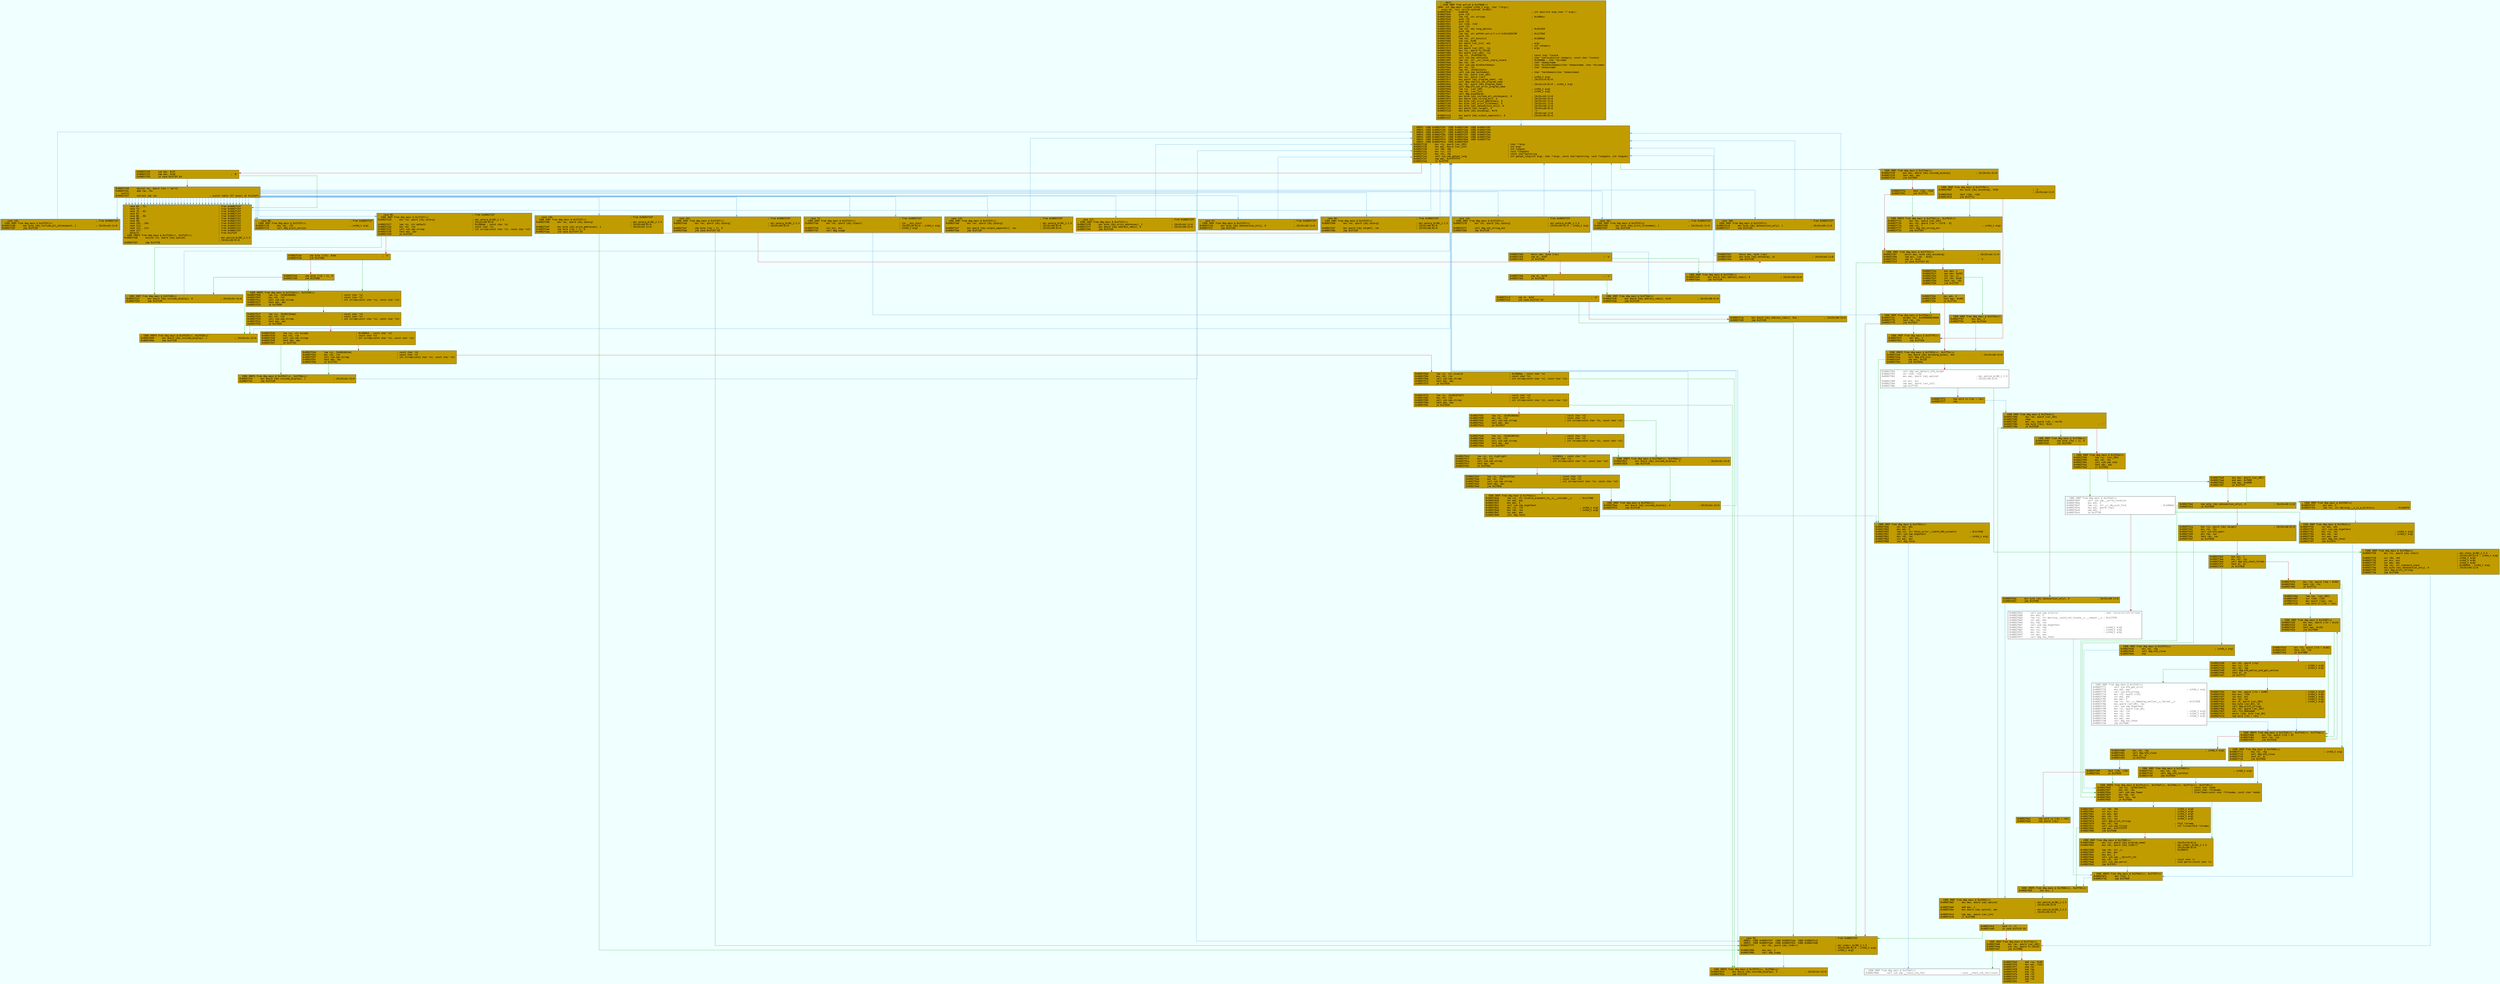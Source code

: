 digraph code {
	graph [fontsize=8 fontname="Courier" bgcolor=azure splines="ortho"];
	node [fillcolor=white style=filled shape=box];
	edge [arrowhead="normal"];
	"0x0002f040" [URL="dbg.main/0x0002f040", fillcolor="#c19c00", fontname="Courier", label="  ;-- main:\l  ; ICOD XREF from entry0 @ 0x2f8d8(r)\l2006: int dbg.main (signed int64_t argc, char **argv);\l`- args(rdi, rsi) vars(9:sp[0x40..0x100])\l0x0002f040      endbr64                                                ; int main(int argc,char ** argv);\l0x0002f044      push r15\l0x0002f046      lea r15, str.strings                                   ; 0x1060cc\l0x0002f04d      push r14\l0x0002f04f      push r13\l0x0002f051      xor r13d, r13d\l0x0002f054      push r12\l0x0002f056      lea r12, obj.long_options                              ; 0x15c020\l0x0002f05d      push rbp\l0x0002f05e      lea rbp, str.adfhHn:wot:e:T:s:U:Vv0123456789           ; 0x1175b0\l0x0002f065      push rbx\l0x0002f066      lea rbx, str.binutils                                  ; 0x1060a2\l0x0002f06d      sub rsp, 0xd8\l0x0002f074      mov dword [var_1ch], edi                               ; argc\l0x0002f078      mov edi, 6                                             ; int category\l0x0002f07d      mov qword [var_10h], rsi                               ; argv\l0x0002f082      mov rsi, qword fs:[0x28]\l0x0002f08b      mov qword [var_c8h], rsi\l0x0002f093      lea rsi, [0x00108c7d]                                  ; const char *locale\l0x0002f09a      call sym.imp.setlocale                                 ; char *setlocale(int category, const char *locale)\l0x0002f09f      lea rsi, str._usr_local_share_locale                   ; 0x10608a ; char *dirname\l0x0002f0a6      mov rdi, rbx                                           ; char *domainname\l0x0002f0a9      call sym.imp.bindtextdomain                            ; char *bindtextdomain(char *domainname, char *dirname)\l0x0002f0ae      mov rdi, rbx                                           ; char *domainname\l0x0002f0b1      lea rbx, [0x00122efc]\l0x0002f0b8      call sym.imp.textdomain                                ; char *textdomain(char *domainname)\l0x0002f0bd      mov rax, qword [var_10h]\l0x0002f0c2      mov rdi, qword [rax]                                   ; int64_t arg1\l0x0002f0c5      mov qword [obj.program_name], rdi                      ; [0x15ccc0:8]=0\l0x0002f0cc      call dbg.xmalloc_set_program_name\l0x0002f0d1      mov rdi, qword [obj.program_name]                      ; [0x15ccc0:8]=0 ; int64_t arg1\l0x0002f0d8      call dbg.bfd_set_error_program_name\l0x0002f0dd      lea rsi, [var_10h]                                     ; int64_t arg2\l0x0002f0e2      lea rdi, [var_1ch]                                     ; int64_t arg1\l0x0002f0e7      call dbg.expandargv\l0x0002f0ec      mov byte [obj.include_all_whitespace], 0               ; [0x15ccb3:1]=0\l0x0002f0f3      mov dword [obj.string_min], 4                          ; [0x15ccb4:4]=0\l0x0002f0fd      mov byte [obj.print_addresses], 0                      ; [0x15ccb2:1]=0\l0x0002f104      mov byte [obj.print_filenames], 0                      ; [0x15ccb1:1]=0\l0x0002f10b      mov byte [obj.datasection_only], 0                     ; [0x15ccb0:1]=0\l0x0002f112      mov qword [obj.target], 0                              ; [0x15cca8:8]=0\l0x0002f11d      mov byte [obj.encoding], 0x73                          ; 's'\l                                                                       ; [0x15cca4:1]=0\l0x0002f124      mov qword [obj.output_separator], 0                    ; [0x15cc98:8]=0\l0x0002f12f      nop\l"]
	"0x0002f130" [URL="dbg.main/0x0002f130", fillcolor="#c19c00", fontname="Courier", label="; XREFS: CODE 0x0002f16f  CODE 0x0002f180  CODE 0x0002f18f  \l; XREFS: CODE 0x0002f1d5  CODE 0x0002f1ee  CODE 0x0002f209  \l; XREFS: CODE 0x0002f217  CODE 0x0002f259  CODE 0x0002f26e  \l; XREFS: CODE 0x0002f284  CODE 0x0002f297  CODE 0x0002f2ba  \l; XREFS: CODE 0x0002f2c7  CODE 0x0002f2da  CODE 0x0002f2ea  \l; XREFS: CODE 0x0002f5f4  CODE 0x0002f60a  CODE 0x0002f7bc  \l; XREFS: CODE 0x0002f81a  CODE 0x0002f829  \l0x0002f130      mov rsi, qword [var_10h]                               ; char **argv\l0x0002f135      mov edi, dword [var_1ch]                               ; int argc\l0x0002f139      xor r8d, r8d                                           ; int longidx\l0x0002f13c      mov rcx, r12                                           ; void *longopts\l0x0002f13f      mov rdx, rbp                                           ; const char*optstring\l0x0002f142      call sym.imp.getopt_long                               ; int getopt_long(int argc, char **argv, const char*optstring, void *longopts, int longidx)\l0x0002f147      cmp eax, 0xffffffff\l0x0002f14a      je 0x2f2f0\l"]
	"0x0002f150" [URL="dbg.main/0x0002f150", fillcolor="#c19c00", fontname="Courier", label="0x0002f150      sub eax, 0x3f\l0x0002f153      cmp eax, 0x38                                          ; '8'\l0x0002f156      ja case.0x2f15f.64\l"]
	"0x0002f158" [URL="dbg.main/0x0002f158", fillcolor="#c19c00", fontname="Courier", label="0x0002f158      movsxd rax, dword [rbx + rax*4]\l0x0002f15c      add rax, rbx\l;-- switch:\l0x0002f15f      notrack jmp rax                                        ; switch table (57 cases) at 0x122efc\l"]
	"0x0002f168" [URL="dbg.main/0x0002f168", fillcolor="#c19c00", fontname="Courier", label=";-- case 64...71:                                                      ; from 0x0002f15f\l;-- case 73:                                                           ; from 0x0002f15f\l;-- case 74...83:                                                      ; from 0x0002f15f\l;-- case 87:                                                           ; from 0x0002f15f\l;-- case 88...96:                                                      ; from 0x0002f15f\l;-- case 98:                                                           ; from 0x0002f15f\l;-- case 99:                                                           ; from 0x0002f15f\l;-- case 105...109:                                                    ; from 0x0002f15f\l;-- case 112:                                                          ; from 0x0002f15f\l;-- case 113...114:                                                    ; from 0x0002f15f\l;-- case 117:                                                          ; from 0x0002f15f\l;-- default:                                                           ; from 0x2f15f\l; CODE XREFS from dbg.main @ 0x2f156(x), 0x2f15f(x)\l0x0002f168      movsxd r13, dword [obj.optind]                         ; obj.optind_GLIBC_2.2.5\l                                                                       ; [0x15cc38:4]=0\l0x0002f16f      jmp 0x2f130\l"]
	"0x0002f178" [URL="dbg.main/0x0002f178", fillcolor="#c19c00", fontname="Courier", label=";-- case 86:                                                           ; from 0x0002f15f\l; CODE XREF from dbg.main @ 0x2f15f(x)\l0x0002f178      mov rdi, r15                                           ; int64_t arg1\l0x0002f17b      call dbg.print_version\l"]
	"0x0002f188" [URL="dbg.main/0x0002f188", fillcolor="#c19c00", fontname="Courier", label=";-- case 119:                                                          ; from 0x0002f15f\l; CODE XREF from dbg.main @ 0x2f15f(x)\l0x0002f188      mov byte [obj.include_all_whitespace], 1               ; [0x15ccb3:1]=0\l0x0002f18f      jmp 0x2f130\l"]
	"0x0002f198" [URL="dbg.main/0x0002f198", fillcolor="#c19c00", fontname="Courier", label=";-- case 116:                                                          ; from 0x0002f15f\l; CODE XREF from dbg.main @ 0x2f15f(x)\l0x0002f198      mov rax, qword [obj.optarg]                            ; obj.optarg_GLIBC_2.2.5\l                                                                       ; [0x15cc60:8]=0\l0x0002f19f      mov byte [obj.print_addresses], 1                      ; [0x15ccb2:1]=0\l0x0002f1a6      cmp byte [rax + 1], 0\l0x0002f1aa      jne case.0x2f15f.63\l"]
	"0x0002f1b0" [URL="dbg.main/0x0002f1b0", fillcolor="#c19c00", fontname="Courier", label="0x0002f1b0      movzx eax, byte [rax]\l0x0002f1b3      cmp al, 0x6f                                           ; 'o'\l0x0002f1b5      je 0x2f2e0\l"]
	"0x0002f1bb" [URL="dbg.main/0x0002f1bb", fillcolor="#c19c00", fontname="Courier", label="0x0002f1bb      cmp al, 0x78                                           ; 'x'\l0x0002f1bd      je 0x2f2d0\l"]
	"0x0002f1c3" [URL="dbg.main/0x0002f1c3", fillcolor="#c19c00", fontname="Courier", label="0x0002f1c3      cmp al, 0x64                                           ; 'd'\l0x0002f1c5      jne case.0x2f15f.63\l"]
	"0x0002f1cb" [URL="dbg.main/0x0002f1cb", fillcolor="#c19c00", fontname="Courier", label="0x0002f1cb      mov dword [obj.address_radix], 0xa                     ; [0x15ccb8:4]=0\l0x0002f1d5      jmp 0x2f130\l"]
	"0x0002f1e0" [URL="dbg.main/0x0002f1e0", fillcolor="#c19c00", fontname="Courier", label=";-- case 115:                                                          ; from 0x0002f15f\l; CODE XREF from dbg.main @ 0x2f15f(x)\l0x0002f1e0      mov rax, qword [obj.optarg]                            ; obj.optarg_GLIBC_2.2.5\l                                                                       ; [0x15cc60:8]=0\l0x0002f1e7      mov qword [obj.output_separator], rax                  ; [0x15cc98:8]=0\l0x0002f1ee      jmp 0x2f130\l"]
	"0x0002f1f8" [URL="dbg.main/0x0002f1f8", fillcolor="#c19c00", fontname="Courier", label=";-- case 111:                                                          ; from 0x0002f15f\l; CODE XREF from dbg.main @ 0x2f15f(x)\l0x0002f1f8      mov byte [obj.print_addresses], 1                      ; [0x15ccb2:1]=0\l0x0002f1ff      mov dword [obj.address_radix], 8                       ; [0x15ccb8:4]=0\l0x0002f209      jmp 0x2f130\l"]
	"0x0002f210" [URL="dbg.main/0x0002f210", fillcolor="#c19c00", fontname="Courier", label=";-- case 97:                                                           ; from 0x0002f15f\l; CODE XREF from dbg.main @ 0x2f15f(x)\l0x0002f210      mov byte [obj.datasection_only], 0                     ; [0x15ccb0:1]=0\l0x0002f217      jmp 0x2f130\l"]
	"0x0002f220" [URL="dbg.main/0x0002f220", fillcolor="#c19c00", fontname="Courier", label=";-- case 85:                                                           ; from 0x0002f15f\l; CODE XREF from dbg.main @ 0x2f15f(x)\l0x0002f220      mov r14, qword [obj.optarg]                            ; obj.optarg_GLIBC_2.2.5\l                                                                       ; [0x15cc60:8]=0\l0x0002f227      lea rsi, str.default                                   ; 0x1060ab ; const char *s2\l0x0002f22e      mov rdi, r14                                           ; const char *s1\l0x0002f231      call sym.imp.strcmp                                    ; int strcmp(const char *s1, const char *s2)\l0x0002f236      test eax, eax\l0x0002f238      je 0x2f24f\l"]
	"0x0002f23a" [URL="dbg.main/0x0002f23a", fillcolor="#c19c00", fontname="Courier", label="0x0002f23a      cmp byte [r14], 0x64                                   ; 'd'\l0x0002f23e      jne 0x2f508\l"]
	"0x0002f244" [URL="dbg.main/0x0002f244", fillcolor="#c19c00", fontname="Courier", label="0x0002f244      cmp byte [r14 + 1], 0\l0x0002f249      jne 0x2f508\l"]
	"0x0002f24f" [URL="dbg.main/0x0002f24f", fillcolor="#c19c00", fontname="Courier", label="; CODE XREF from dbg.main @ 0x2f238(x)\l0x0002f24f      mov dword [obj.unicode_display], 0                     ; [0x15ccbc:4]=0\l0x0002f259      jmp 0x2f130\l"]
	"0x0002f260" [URL="dbg.main/0x0002f260", fillcolor="#c19c00", fontname="Courier", label=";-- case 84:                                                           ; from 0x0002f15f\l; CODE XREF from dbg.main @ 0x2f15f(x)\l0x0002f260      mov rax, qword [obj.optarg]                            ; obj.optarg_GLIBC_2.2.5\l                                                                       ; [0x15cc60:8]=0\l0x0002f267      mov qword [obj.target], rax                            ; [0x15cca8:8]=0\l0x0002f26e      jmp 0x2f130\l"]
	"0x0002f278" [URL="dbg.main/0x0002f278", fillcolor="#c19c00", fontname="Courier", label=";-- case 110:                                                          ; from 0x0002f15f\l; CODE XREF from dbg.main @ 0x2f15f(x)\l0x0002f278      mov rdi, qword [obj.optarg]                            ; obj.optarg_GLIBC_2.2.5\l                                                                       ; [0x15cc60:8]=0 ; int64_t arg1\l0x0002f27f      call dbg.set_string_min\l0x0002f284      jmp 0x2f130\l"]
	"0x0002f290" [URL="dbg.main/0x0002f290", fillcolor="#c19c00", fontname="Courier", label=";-- case 102:                                                          ; from 0x0002f15f\l; CODE XREF from dbg.main @ 0x2f15f(x)\l0x0002f290      mov byte [obj.print_filenames], 1                      ; [0x15ccb1:1]=0\l0x0002f297      jmp 0x2f130\l"]
	"0x0002f2a0" [URL="dbg.main/0x0002f2a0", fillcolor="#c19c00", fontname="Courier", label=";-- case 101:                                                          ; from 0x0002f15f\l; CODE XREF from dbg.main @ 0x2f15f(x)\l0x0002f2a0      mov rax, qword [obj.optarg]                            ; obj.optarg_GLIBC_2.2.5\l                                                                       ; [0x15cc60:8]=0\l0x0002f2a7      cmp byte [rax + 1], 0\l0x0002f2ab      jne case.0x2f15f.63\l"]
	"0x0002f2b1" [URL="dbg.main/0x0002f2b1", fillcolor="#c19c00", fontname="Courier", label="0x0002f2b1      movzx eax, byte [rax]\l0x0002f2b4      mov byte [obj.encoding], al                            ; [0x15cca4:1]=0\l0x0002f2ba      jmp 0x2f130\l"]
	"0x0002f2c0" [URL="dbg.main/0x0002f2c0", fillcolor="#c19c00", fontname="Courier", label=";-- case 100:                                                          ; from 0x0002f15f\l; CODE XREF from dbg.main @ 0x2f15f(x)\l0x0002f2c0      mov byte [obj.datasection_only], 1                     ; [0x15ccb0:1]=0\l0x0002f2c7      jmp 0x2f130\l"]
	"0x0002f2d0" [URL="dbg.main/0x0002f2d0", fillcolor="#c19c00", fontname="Courier", label="; CODE XREF from dbg.main @ 0x2f1bd(x)\l0x0002f2d0      mov dword [obj.address_radix], 0x10                    ; [0x15ccb8:4]=0\l0x0002f2da      jmp 0x2f130\l"]
	"0x0002f2e0" [URL="dbg.main/0x0002f2e0", fillcolor="#c19c00", fontname="Courier", label="; CODE XREF from dbg.main @ 0x2f1b5(x)\l0x0002f2e0      mov dword [obj.address_radix], 8                       ; [0x15ccb8:4]=0\l0x0002f2ea      jmp 0x2f130\l"]
	"0x0002f2f0" [URL="dbg.main/0x0002f2f0", fillcolor="#c19c00", fontname="Courier", label="; CODE XREF from dbg.main @ 0x2f14a(x)\l0x0002f2f0      mov eax, dword [obj.unicode_display]                   ; [0x15ccbc:4]=0\l0x0002f2f6      test eax, eax\l0x0002f2f8      jne 0x2f60f\l"]
	"0x0002f2fe" [URL="dbg.main/0x0002f2fe", fillcolor="#c19c00", fontname="Courier", label="0x0002f2fe      test r13d, r13d\l0x0002f301      jne 0x2f711\l"]
	"0x0002f307" [URL="dbg.main/0x0002f307", fillcolor="#c19c00", fontname="Courier", label="; CODE XREF from dbg.main @ 0x2f724(x)\l0x0002f307      movzx eax, byte [obj.encoding]                         ; [0x15cca4:1]=0\l0x0002f30e      lea ecx, [rax - 0x42]\l0x0002f311      cmp cl, 0x31                                           ; '1'\l0x0002f314      ja case.0x2f15f.63\l"]
	"0x0002f31a" [URL="dbg.main/0x0002f31a", fillcolor="#c19c00", fontname="Courier", label="0x0002f31a      mov eax, 1\l0x0002f31f      mov edx, 0x401\l0x0002f324      shl rax, cl\l0x0002f327      shl rdx, 0x20\l0x0002f32b      test rax, rdx\l0x0002f32e      jne 0x2f707\l"]
	"0x0002f334" [URL="dbg.main/0x0002f334", fillcolor="#c19c00", fontname="Courier", label="0x0002f334      mov edx, 4\l0x0002f339      test eax, 0x401\l0x0002f33e      je 0x2f7ec\l"]
	"0x0002f344" [URL="dbg.main/0x0002f344", fillcolor="#c19c00", fontname="Courier", label="; CODE XREFS from dbg.main @ 0x2f624(x), 0x2f70c(x)\l0x0002f344      mov dword [obj.encoding_bytes], edx                    ; [0x15cca0:4]=0\l0x0002f34a      call dbg.bfd_init\l0x0002f34f      cmp eax, 0x110\l0x0002f354      jne 0x2f84e\l"]
	"0x0002f35a" [URL="dbg.main/0x0002f35a", fontcolor="#767676", fontname="Courier", label="0x0002f35a      call dbg.set_default_bfd_target\l0x0002f35f      xor r12d, r12d\l0x0002f362      mov eax, dword [obj.optind]                            ; obj.optind_GLIBC_2.2.5\l                                                                       ; [0x15cc38:4]=0\l0x0002f368      xor ecx, ecx\l0x0002f36a      cmp eax, dword [var_1ch]\l0x0002f36e      jge 0x2f729\l"]
	"0x0002f374" [URL="dbg.main/0x0002f374", fillcolor="#c19c00", fontname="Courier", label="0x0002f374      nop word cs:[rax + rax]\l0x0002f37f      nop\l"]
	"0x0002f380" [URL="dbg.main/0x0002f380", fillcolor="#c19c00", fontname="Courier", label="; CODE XREF from dbg.main @ 0x2f4c8(x)\l0x0002f380      mov rdx, qword [var_10h]\l0x0002f385      cdqe\l0x0002f387      mov rbx, qword [rdx + rax*8]\l0x0002f38b      cmp byte [rbx], 0x2d                                   ; '-'\l0x0002f38e      je 0x2f630\l"]
	"0x0002f394" [URL="dbg.main/0x0002f394", fillcolor="#c19c00", fontname="Courier", label="; CODE XREF from dbg.main @ 0x2f634(x)\l0x0002f394      lea rsi, [var_30h]\l0x0002f399      mov rdi, rbx\l0x0002f39c      call sym.imp.stat\l0x0002f3a1      test eax, eax\l0x0002f3a3      js 0x2f6b5\l"]
	"0x0002f3a9" [URL="dbg.main/0x0002f3a9", fillcolor="#c19c00", fontname="Courier", label="0x0002f3a9      mov eax, dword [var_48h]\l0x0002f3ad      and eax, 0xf000\l0x0002f3b2      cmp eax, 0x4000\l0x0002f3b7      je 0x2f74f\l"]
	"0x0002f3bd" [URL="dbg.main/0x0002f3bd", fillcolor="#c19c00", fontname="Courier", label="0x0002f3bd      cmp byte [obj.datasection_only], 0                     ; [0x15ccb0:1]=0\l0x0002f3c4      je 0x2f650\l"]
	"0x0002f3ca" [URL="dbg.main/0x0002f3ca", fillcolor="#c19c00", fontname="Courier", label="0x0002f3ca      mov rsi, qword [obj.target]                            ; [0x15cca8:8]=0\l0x0002f3d1      mov rdi, rbx\l0x0002f3d4      call sym.bfd_openr\l0x0002f3d9      mov rbp, rax\l0x0002f3dc      test rax, rax\l0x0002f3df      je 0x2f650\l"]
	"0x0002f3e5" [URL="dbg.main/0x0002f3e5", fillcolor="#c19c00", fontname="Courier", label="0x0002f3e5      mov esi, 1\l0x0002f3ea      mov rdi, rax\l0x0002f3ed      call dbg.bfd_check_format\l0x0002f3f2      test al, al\l0x0002f3f4      je 0x2f646\l"]
	"0x0002f3fa" [URL="dbg.main/0x0002f3fa", fillcolor="#c19c00", fontname="Courier", label="0x0002f3fa      mov r14, qword [rbp + 0x90]\l0x0002f401      test r14, r14\l0x0002f404      je 0x2f7c1\l"]
	"0x0002f40a" [URL="dbg.main/0x0002f40a", fillcolor="#c19c00", fontname="Courier", label="0x0002f40a      lea rax, [var_28h]\l0x0002f40f      xor r13d, r13d\l0x0002f412      mov qword [rsp], rax\l0x0002f416      nop word cs:[rax + rax]\l"]
	"0x0002f420" [URL="dbg.main/0x0002f420", fillcolor="#c19c00", fontname="Courier", label="; CODE XREF from dbg.main @ 0x2f487(x)\l0x0002f420      mov eax, dword [r14 + 0x24]\l0x0002f424      not eax\l0x0002f426      test eax, 0x103\l0x0002f42b      jne 0x2f480\l"]
	"0x0002f42d" [URL="dbg.main/0x0002f42d", fillcolor="#c19c00", fontname="Courier", label="0x0002f42d      mov r15, qword [r14 + 0x40]\l0x0002f431      test r15, r15\l0x0002f434      je 0x2f480\l"]
	"0x0002f436" [URL="dbg.main/0x0002f436", fillcolor="#c19c00", fontname="Courier", label="0x0002f436      mov rdx, qword [rsp]\l0x0002f43a      mov rsi, r14                                           ; int64_t arg3\l0x0002f43d      mov rdi, rbp                                           ; int64_t arg2\l0x0002f440      call dbg.bfd_malloc_and_get_section\l0x0002f445      test al, al\l0x0002f447      je 0x2f771\l"]
	"0x0002f44d" [URL="dbg.main/0x0002f44d", fillcolor="#c19c00", fontname="Courier", label="0x0002f44d      mov rdx, qword [r14 + 0x80]                            ; int64_t arg3\l0x0002f454      mov ecx, r15d                                          ; int64_t arg4\l0x0002f457      xor esi, esi                                           ; int64_t arg2\l0x0002f459      mov rdi, rbx                                           ; int64_t arg1\l0x0002f45c      mov r8, qword [var_28h]                                ; int64_t arg5\l0x0002f461      mov byte [var_8h], al\l0x0002f465      call dbg.print_strings\l0x0002f46a      mov rdi, qword [var_28h]\l0x0002f46f      call fcn.0002e6e0\l0x0002f474      movzx r13d, byte [var_8h]\l0x0002f47a      nop word [rax + rax]\l"]
	"0x0002f480" [URL="dbg.main/0x0002f480", fillcolor="#c19c00", fontname="Courier", label="; CODE XREFS from dbg.main @ 0x2f42b(x), 0x2f434(x), 0x2f7ad(x)\l0x0002f480      mov r14, qword [r14 + 8]\l0x0002f484      test r14, r14\l0x0002f487      jne 0x2f420\l"]
	"0x0002f489" [URL="dbg.main/0x0002f489", fillcolor="#c19c00", fontname="Courier", label="0x0002f489      mov rdi, rbp                                           ; int64_t arg1\l0x0002f48c      call dbg.bfd_close\l0x0002f491      test al, al\l0x0002f493      je 0x2f7d1\l"]
	"0x0002f499" [URL="dbg.main/0x0002f499", fillcolor="#c19c00", fontname="Courier", label="0x0002f499      test r13b, r13b\l0x0002f49c      je 0x2f650\l"]
	"0x0002f4a2" [URL="dbg.main/0x0002f4a2", fillcolor="#c19c00", fontname="Courier", label="0x0002f4a2      nop word cs:[rax + rax]\l0x0002f4ad      nop dword [rax]\l"]
	"0x0002f4b0" [URL="dbg.main/0x0002f4b0", fillcolor="#c19c00", fontname="Courier", label="; CODE XREFS from dbg.main @ 0x2f684(x), 0x2f702(x)\l0x0002f4b0      mov ecx, 1\l"]
	"0x0002f4b5" [URL="dbg.main/0x0002f4b5", fillcolor="#c19c00", fontname="Courier", label="; CODE XREF from dbg.main @ 0x2f641(x)\l0x0002f4b5      mov eax, dword [obj.optind]                            ; obj.optind_GLIBC_2.2.5\l                                                                       ; [0x15cc38:4]=0\l0x0002f4bb      add eax, 1\l0x0002f4be      mov dword [obj.optind], eax                            ; obj.optind_GLIBC_2.2.5\l                                                                       ; [0x15cc38:4]=0\l0x0002f4c4      cmp eax, dword [var_1ch]\l0x0002f4c8      jl 0x2f380\l"]
	"0x0002f4ce" [URL="dbg.main/0x0002f4ce", fillcolor="#c19c00", fontname="Courier", label="0x0002f4ce      test cl, cl\l0x0002f4d0      je case.0x2f15f.63\l"]
	"0x0002f4d6" [URL="dbg.main/0x0002f4d6", fillcolor="#c19c00", fontname="Courier", label="; CODE XREF from dbg.main @ 0x2f74a(x)\l0x0002f4d6      mov rax, qword [var_c8h]\l0x0002f4de      sub rax, qword fs:[0x28]\l0x0002f4e7      jne 0x2f86b\l"]
	"0x0002f4ed" [URL="dbg.main/0x0002f4ed", fillcolor="#c19c00", fontname="Courier", label="0x0002f4ed      add rsp, 0xd8\l0x0002f4f4      mov eax, r12d\l0x0002f4f7      pop rbx\l0x0002f4f8      pop rbp\l0x0002f4f9      pop r12\l0x0002f4fb      pop r13\l0x0002f4fd      pop r14\l0x0002f4ff      pop r15\l0x0002f501      ret\l"]
	"0x0002f508" [URL="dbg.main/0x0002f508", fillcolor="#c19c00", fontname="Courier", label="; CODE XREFS from dbg.main @ 0x2f23e(x), 0x2f249(x)\l0x0002f508      lea rsi, [0x0010609b]                                  ; const char *s2\l0x0002f50f      mov rdi, r14                                           ; const char *s1\l0x0002f512      call sym.imp.strcmp                                    ; int strcmp(const char *s1, const char *s2)\l0x0002f517      test eax, eax\l0x0002f519      je 0x2f600\l"]
	"0x0002f51f" [URL="dbg.main/0x0002f51f", fillcolor="#c19c00", fontname="Courier", label="0x0002f51f      lea rsi, [0x00116dae]                                  ; const char *s2\l0x0002f526      mov rdi, r14                                           ; const char *s1\l0x0002f529      call sym.imp.strcmp                                    ; int strcmp(const char *s1, const char *s2)\l0x0002f52e      test eax, eax\l0x0002f530      je 0x2f600\l"]
	"0x0002f536" [URL="dbg.main/0x0002f536", fillcolor="#c19c00", fontname="Courier", label="0x0002f536      lea rsi, str.escape                                    ; 0x1060b3 ; const char *s2\l0x0002f53d      mov rdi, r14                                           ; const char *s1\l0x0002f540      call sym.imp.strcmp                                    ; int strcmp(const char *s1, const char *s2)\l0x0002f545      test eax, eax\l0x0002f547      je 0x2f7b2\l"]
	"0x0002f54d" [URL="dbg.main/0x0002f54d", fillcolor="#c19c00", fontname="Courier", label="0x0002f54d      lea rsi, [0x0010613e]                                  ; const char *s2\l0x0002f554      mov rdi, r14                                           ; const char *s1\l0x0002f557      call sym.imp.strcmp                                    ; int strcmp(const char *s1, const char *s2)\l0x0002f55c      test eax, eax\l0x0002f55e      je 0x2f7b2\l"]
	"0x0002f564" [URL="dbg.main/0x0002f564", fillcolor="#c19c00", fontname="Courier", label="0x0002f564      lea rsi, str.invalid                                   ; 0x1060ba ; const char *s2\l0x0002f56b      mov rdi, r14                                           ; const char *s1\l0x0002f56e      call sym.imp.strcmp                                    ; int strcmp(const char *s1, const char *s2)\l0x0002f573      test eax, eax\l0x0002f575      je 0x2f810\l"]
	"0x0002f57b" [URL="dbg.main/0x0002f57b", fillcolor="#c19c00", fontname="Courier", label="0x0002f57b      lea rsi, [0x001073d7]                                  ; const char *s2\l0x0002f582      mov rdi, r14                                           ; const char *s1\l0x0002f585      call sym.imp.strcmp                                    ; int strcmp(const char *s1, const char *s2)\l0x0002f58a      test eax, eax\l0x0002f58c      je 0x2f810\l"]
	"0x0002f592" [URL="dbg.main/0x0002f592", fillcolor="#c19c00", fontname="Courier", label="0x0002f592      lea rsi, [0x001066db]                                  ; const char *s2\l0x0002f599      mov rdi, r14                                           ; const char *s1\l0x0002f59c      call sym.imp.strcmp                                    ; int strcmp(const char *s1, const char *s2)\l0x0002f5a1      test eax, eax\l0x0002f5a3      je 0x2f81f\l"]
	"0x0002f5a9" [URL="dbg.main/0x0002f5a9", fillcolor="#c19c00", fontname="Courier", label="0x0002f5a9      lea rsi, [0x00108f4b]                                  ; const char *s2\l0x0002f5b0      mov rdi, r14                                           ; const char *s1\l0x0002f5b3      call sym.imp.strcmp                                    ; int strcmp(const char *s1, const char *s2)\l0x0002f5b8      test eax, eax\l0x0002f5ba      je 0x2f81f\l"]
	"0x0002f5c0" [URL="dbg.main/0x0002f5c0", fillcolor="#c19c00", fontname="Courier", label="0x0002f5c0      lea rsi, str.highlight                                 ; 0x1060c2 ; const char *s2\l0x0002f5c7      mov rdi, r14                                           ; const char *s1\l0x0002f5ca      call sym.imp.strcmp                                    ; int strcmp(const char *s1, const char *s2)\l0x0002f5cf      test eax, eax\l0x0002f5d1      je 0x2f5ea\l"]
	"0x0002f5d3" [URL="dbg.main/0x0002f5d3", fillcolor="#c19c00", fontname="Courier", label="0x0002f5d3      lea rsi, [0x00116f2e]                                  ; const char *s2\l0x0002f5da      mov rdi, r14                                           ; const char *s1\l0x0002f5dd      call sym.imp.strcmp                                    ; int strcmp(const char *s1, const char *s2)\l0x0002f5e2      test eax, eax\l0x0002f5e4      jne 0x2f82e\l"]
	"0x0002f5ea" [URL="dbg.main/0x0002f5ea", fillcolor="#c19c00", fontname="Courier", label="; CODE XREF from dbg.main @ 0x2f5d1(x)\l0x0002f5ea      mov dword [obj.unicode_display], 4                     ; [0x15ccbc:4]=0\l0x0002f5f4      jmp 0x2f130\l"]
	"0x0002f600" [URL="dbg.main/0x0002f600", fillcolor="#c19c00", fontname="Courier", label="; CODE XREFS from dbg.main @ 0x2f519(x), 0x2f530(x)\l0x0002f600      mov dword [obj.unicode_display], 1                     ; [0x15ccbc:4]=0\l0x0002f60a      jmp 0x2f130\l"]
	"0x0002f60f" [URL="dbg.main/0x0002f60f", fillcolor="#c19c00", fontname="Courier", label="; CODE XREF from dbg.main @ 0x2f2f8(x)\l0x0002f60f      mov byte [obj.encoding], 0x53                          ; 'S'\l                                                                       ; [0x15cca4:1]=0\l0x0002f616      test r13d, r13d\l0x0002f619      jne 0x2f711\l"]
	"0x0002f61f" [URL="dbg.main/0x0002f61f", fillcolor="#c19c00", fontname="Courier", label="; CODE XREF from dbg.main @ 0x2f7f9(x)\l0x0002f61f      mov edx, 1\l0x0002f624      jmp 0x2f344\l"]
	"0x0002f630" [URL="dbg.main/0x0002f630", fillcolor="#c19c00", fontname="Courier", label="; CODE XREF from dbg.main @ 0x2f38e(x)\l0x0002f630      cmp byte [rbx + 1], 0\l0x0002f634      jne 0x2f394\l"]
	"0x0002f63a" [URL="dbg.main/0x0002f63a", fillcolor="#c19c00", fontname="Courier", label="0x0002f63a      mov byte [obj.datasection_only], 0                     ; [0x15ccb0:1]=0\l0x0002f641      jmp 0x2f4b5\l"]
	"0x0002f646" [URL="dbg.main/0x0002f646", fillcolor="#c19c00", fontname="Courier", label="; CODE XREF from dbg.main @ 0x2f3f4(x)\l0x0002f646      mov rdi, rbp                                           ; int64_t arg1\l0x0002f649      call dbg.bfd_close\l0x0002f64e      nop\l"]
	"0x0002f650" [URL="dbg.main/0x0002f650", fillcolor="#c19c00", fontname="Courier", label="; CODE XREFS from dbg.main @ 0x2f3c4(x), 0x2f3df(x), 0x2f49c(x), 0x2f7cb(x), 0x2f7d9(x)\l0x0002f650      lea rsi, [0x00116e73]                                  ; const char *mode\l0x0002f657      mov rdi, rbx                                           ; const char *filename\l0x0002f65a      call sym.imp.fopen                                     ; file*fopen(const char *filename, const char *mode)\l0x0002f65f      mov rbp, rax\l0x0002f662      test rax, rax\l0x0002f665      je 0x2f68a\l"]
	"0x0002f667" [URL="dbg.main/0x0002f667", fillcolor="#c19c00", fontname="Courier", label="0x0002f667      xor r8d, r8d                                           ; int64_t arg5\l0x0002f66a      xor ecx, ecx                                           ; int64_t arg4\l0x0002f66c      xor edx, edx                                           ; int64_t arg3\l0x0002f66e      mov rdi, rbx                                           ; int64_t arg1\l0x0002f671      mov rsi, rax                                           ; int64_t arg2\l0x0002f674      call dbg.print_strings\l0x0002f679      mov rdi, rbp                                           ; FILE *stream\l0x0002f67c      call sym.imp.fclose                                    ; int fclose(FILE *stream)\l0x0002f681      cmp eax, 0xffffffff\l0x0002f684      jne 0x2f4b0\l"]
	"0x0002f68a" [URL="dbg.main/0x0002f68a", fillcolor="#c19c00", fontname="Courier", label="; CODE XREF from dbg.main @ 0x2f665(x)\l0x0002f68a      mov rcx, qword [obj.program_name]                      ; [0x15ccc0:8]=0\l0x0002f691      mov rdi, qword [obj.stderr]                            ; obj.stderr_GLIBC_2.2.5\l                                                                       ; [0x15cc80:8]=0\l0x0002f698      lea rdx, str._s:                                       ; 0x106073\l0x0002f69f      xor eax, eax\l0x0002f6a1      mov esi, 2\l0x0002f6a6      call sym.imp.__fprintf_chk\l0x0002f6ab      mov rdi, rbx                                           ; const char *s\l0x0002f6ae      call sym.imp.perror                                    ; void perror(const char *s)\l0x0002f6b3      jmp 0x2f6fc\l"]
	"0x0002f6b5" [URL="dbg.main/0x0002f6b5", fontcolor="#767676", fontname="Courier", label="; CODE XREF from dbg.main @ 0x2f3a3(x)\l0x0002f6b5      call sym.imp.__errno_location\l0x0002f6ba      mov edx, 5\l0x0002f6bf      lea rsi, str._s:_No_such_file                          ; 0x1060e5\l0x0002f6c6      mov edi, dword [rax]\l0x0002f6c8      cmp edi, 2\l0x0002f6cb      je 0x2f75b\l"]
	"0x0002f6d1" [URL="dbg.main/0x0002f6d1", fontcolor="#767676", fontname="Courier", label="0x0002f6d1      call sym.imp.strerror                                  ; char *strerror(int errnum)\l0x0002f6d6      mov edx, 5\l0x0002f6db      lea rsi, str.Warning:_could_not_locate__s.__reason:__s ; 0x1175f8\l0x0002f6e2      xor edi, edi\l0x0002f6e4      mov rbp, rax\l0x0002f6e7      call sym.imp.dcgettext\l0x0002f6ec      mov rdx, rbp                                           ; int64_t arg3\l0x0002f6ef      mov rsi, rbx                                           ; int64_t arg2\l0x0002f6f2      mov rdi, rax                                           ; int64_t arg1\l0x0002f6f5      xor eax, eax\l0x0002f6f7      call dbg.non_fatal\l"]
	"0x0002f6fc" [URL="dbg.main/0x0002f6fc", fillcolor="#c19c00", fontname="Courier", label="; CODE XREFS from dbg.main @ 0x2f6b3(x), 0x2f76f(x)\l0x0002f6fc      mov r12d, 1\l0x0002f702      jmp 0x2f4b0\l"]
	"0x0002f707" [URL="dbg.main/0x0002f707", fillcolor="#c19c00", fontname="Courier", label="; CODE XREF from dbg.main @ 0x2f32e(x)\l0x0002f707      mov edx, 2\l0x0002f70c      jmp 0x2f344\l"]
	"0x0002f711" [URL="dbg.main/0x0002f711", fillcolor="#c19c00", fontname="Courier", label="; CODE XREFS from dbg.main @ 0x2f301(x), 0x2f619(x)\l0x0002f711      mov rax, qword [var_10h]\l0x0002f716      mov rdi, qword [rax + r13*8 - 8]\l0x0002f71b      add rdi, 1                                             ; int64_t arg1\l0x0002f71f      call dbg.set_string_min\l0x0002f724      jmp 0x2f307\l"]
	"0x0002f729" [URL="dbg.main/0x0002f729", fillcolor="#c19c00", fontname="Courier", label="; CODE XREF from dbg.main @ 0x2f36e(x)\l0x0002f729      mov rsi, qword [obj.stdin]                             ; obj.stdin_GLIBC_2.2.5\l                                                                       ; [0x15cc30:8]=0 ; int64_t arg2\l0x0002f730      xor r8d, r8d                                           ; int64_t arg5\l0x0002f733      xor ecx, ecx                                           ; int64_t arg4\l0x0002f735      xor edx, edx                                           ; int64_t arg3\l0x0002f737      lea rdi, str.standard_input                            ; 0x1060d4 ; int64_t arg1\l0x0002f73e      mov byte [obj.datasection_only], 0                     ; [0x15ccb0:1]=0\l0x0002f745      call dbg.print_strings\l0x0002f74a      jmp 0x2f4d6\l"]
	"0x0002f74f" [URL="dbg.main/0x0002f74f", fillcolor="#c19c00", fontname="Courier", label="; CODE XREF from dbg.main @ 0x2f3b7(x)\l0x0002f74f      mov edx, 5\l0x0002f754      lea rsi, str.Warning:__s_is_a_directory                ; 0x1060f8\l"]
	"0x0002f75b" [URL="dbg.main/0x0002f75b", fillcolor="#c19c00", fontname="Courier", label="; CODE XREF from dbg.main @ 0x2f6cb(x)\l0x0002f75b      xor edi, edi\l0x0002f75d      call sym.imp.dcgettext\l0x0002f762      mov rsi, rbx                                           ; int64_t arg2\l0x0002f765      mov rdi, rax                                           ; int64_t arg1\l0x0002f768      xor eax, eax\l0x0002f76a      call dbg.non_fatal\l0x0002f76f      jmp 0x2f6fc\l"]
	"0x0002f771" [URL="dbg.main/0x0002f771", fontcolor="#767676", fontname="Courier", label="; CODE XREF from dbg.main @ 0x2f447(x)\l0x0002f771      call sym.bfd_get_error\l0x0002f776      mov edi, eax                                           ; int64_t arg1\l0x0002f778      call sym.bfd_errmsg\l0x0002f77d      mov r15, qword [r14]\l0x0002f780      xor edi, edi\l0x0002f782      mov edx, 5\l0x0002f787      lea rsi, str._s:_Reading_section__s_failed:__s         ; 0x117628\l0x0002f78e      mov qword [var_8h], rax\l0x0002f793      call sym.imp.dcgettext\l0x0002f798      mov rcx, qword [var_8h]\l0x0002f79d      mov rdx, r15                                           ; int64_t arg3\l0x0002f7a0      mov rsi, rbx                                           ; int64_t arg2\l0x0002f7a3      mov rdi, rax                                           ; int64_t arg1\l0x0002f7a6      xor eax, eax\l0x0002f7a8      call dbg.non_fatal\l0x0002f7ad      jmp 0x2f480\l"]
	"0x0002f7b2" [URL="dbg.main/0x0002f7b2", fillcolor="#c19c00", fontname="Courier", label="; CODE XREFS from dbg.main @ 0x2f547(x), 0x2f55e(x)\l0x0002f7b2      mov dword [obj.unicode_display], 2                     ; [0x15ccbc:4]=0\l0x0002f7bc      jmp 0x2f130\l"]
	"0x0002f7c1" [URL="dbg.main/0x0002f7c1", fillcolor="#c19c00", fontname="Courier", label="; CODE XREF from dbg.main @ 0x2f404(x)\l0x0002f7c1      mov rdi, rbp                                           ; int64_t arg1\l0x0002f7c4      call dbg.bfd_close\l0x0002f7c9      test al, al\l0x0002f7cb      jne 0x2f650\l"]
	"0x0002f7d1" [URL="dbg.main/0x0002f7d1", fillcolor="#c19c00", fontname="Courier", label="; CODE XREF from dbg.main @ 0x2f493(x)\l0x0002f7d1      mov rdi, rbx                                           ; int64_t arg1\l0x0002f7d4      call dbg.bfd_nonfatal\l0x0002f7d9      jmp 0x2f650\l"]
	"0x0002f7de" [URL="dbg.main/0x0002f7de", fillcolor="#c19c00", fontname="Courier", label=";-- case 72:                                                           ; from 0x0002f15f\l; CODE XREF from dbg.main @ 0x2f15f(x)\l0x0002f7de      mov rdi, qword [obj.stdout]                            ; loc.__bss_start\l                                                                       ; [0x15cc20:8]=0 ; int64_t arg1\l0x0002f7e5      xor esi, esi                                           ; int64_t arg2\l0x0002f7e7      call dbg.usage\l"]
	"0x0002f7ec" [URL="dbg.main/0x0002f7ec", fillcolor="#c19c00", fontname="Courier", label="; CODE XREF from dbg.main @ 0x2f33e(x)\l0x0002f7ec      movabs rdx, 0x2000000020000\l0x0002f7f6      test rax, rdx\l0x0002f7f9      jne 0x2f61f\l"]
	"0x0002f7ff" [URL="dbg.main/0x0002f7ff", fillcolor="#c19c00", fontname="Courier", label=";-- case 63:                                                           ; from 0x0002f15f\l; XREFS: CODE 0x0002f15f  CODE 0x0002f1aa  CODE 0x0002f1c5  \l; XREFS: CODE 0x0002f2ab  CODE 0x0002f314  CODE 0x0002f4d0  \l0x0002f7ff      mov rdi, qword [obj.stderr]                            ; obj.stderr_GLIBC_2.2.5\l                                                                       ; [0x15cc80:8]=0 ; int64_t arg1\l0x0002f806      mov esi, 1                                             ; int64_t arg2\l0x0002f80b      call dbg.usage\l"]
	"0x0002f810" [URL="dbg.main/0x0002f810", fillcolor="#c19c00", fontname="Courier", label="; CODE XREFS from dbg.main @ 0x2f575(x), 0x2f58c(x)\l0x0002f810      mov dword [obj.unicode_display], 5                     ; [0x15ccbc:4]=0\l0x0002f81a      jmp 0x2f130\l"]
	"0x0002f81f" [URL="dbg.main/0x0002f81f", fillcolor="#c19c00", fontname="Courier", label="; CODE XREFS from dbg.main @ 0x2f5a3(x), 0x2f5ba(x)\l0x0002f81f      mov dword [obj.unicode_display], 3                     ; [0x15ccbc:4]=0\l0x0002f829      jmp 0x2f130\l"]
	"0x0002f82e" [URL="dbg.main/0x0002f82e", fillcolor="#c19c00", fontname="Courier", label="; CODE XREF from dbg.main @ 0x2f5e4(x)\l0x0002f82e      lea rsi, str.invalid_argument_to__U___unicode:__s      ; 0x117588\l0x0002f835      xor edi, edi\l0x0002f837      mov edx, 5\l0x0002f83c      call sym.imp.dcgettext\l0x0002f841      mov rsi, r14                                           ; int64_t arg2\l0x0002f844      mov rdi, rax                                           ; int64_t arg1\l0x0002f847      xor eax, eax\l0x0002f849      call dbg.fatal\l"]
	"0x0002f84e" [URL="dbg.main/0x0002f84e", fillcolor="#c19c00", fontname="Courier", label="; CODE XREF from dbg.main @ 0x2f354(x)\l0x0002f84e      xor edi, edi\l0x0002f850      mov edx, 5\l0x0002f855      lea rsi, str.fatal_error:_libbfd_ABI_mismatch          ; 0x1175d0\l0x0002f85c      call sym.imp.dcgettext\l0x0002f861      mov rdi, rax                                           ; int64_t arg1\l0x0002f864      xor eax, eax\l0x0002f866      call dbg.fatal\l"]
	"0x0002f86b" [URL="dbg.main/0x0002f86b", fontcolor="#767676", fontname="Courier", label="; CODE XREF from dbg.main @ 0x2f4e7(x)\l0x0002f86b      call sym.imp.__stack_chk_fail                          ; void __stack_chk_fail(void)\l"]
        "0x0002f040" -> "0x0002f130" [color="#3a96dd"];
        "0x0002f130" -> "0x0002f2f0" [color="#13a10e"];
        "0x0002f130" -> "0x0002f150" [color="#c50f1f"];
        "0x0002f150" -> "0x0002f168" [color="#13a10e"];
        "0x0002f150" -> "0x0002f158" [color="#c50f1f"];
        "0x0002f158" -> "0x0002f7ff" [color="#3a96dd"];
        "0x0002f158" -> "0x0002f168" [color="#3a96dd"];
        "0x0002f158" -> "0x0002f168" [color="#3a96dd"];
        "0x0002f158" -> "0x0002f168" [color="#3a96dd"];
        "0x0002f158" -> "0x0002f168" [color="#3a96dd"];
        "0x0002f158" -> "0x0002f168" [color="#3a96dd"];
        "0x0002f158" -> "0x0002f168" [color="#3a96dd"];
        "0x0002f158" -> "0x0002f168" [color="#3a96dd"];
        "0x0002f158" -> "0x0002f168" [color="#3a96dd"];
        "0x0002f158" -> "0x0002f7de" [color="#3a96dd"];
        "0x0002f158" -> "0x0002f168" [color="#3a96dd"];
        "0x0002f158" -> "0x0002f168" [color="#3a96dd"];
        "0x0002f158" -> "0x0002f168" [color="#3a96dd"];
        "0x0002f158" -> "0x0002f168" [color="#3a96dd"];
        "0x0002f158" -> "0x0002f168" [color="#3a96dd"];
        "0x0002f158" -> "0x0002f168" [color="#3a96dd"];
        "0x0002f158" -> "0x0002f168" [color="#3a96dd"];
        "0x0002f158" -> "0x0002f168" [color="#3a96dd"];
        "0x0002f158" -> "0x0002f168" [color="#3a96dd"];
        "0x0002f158" -> "0x0002f168" [color="#3a96dd"];
        "0x0002f158" -> "0x0002f168" [color="#3a96dd"];
        "0x0002f158" -> "0x0002f260" [color="#3a96dd"];
        "0x0002f158" -> "0x0002f220" [color="#3a96dd"];
        "0x0002f158" -> "0x0002f178" [color="#3a96dd"];
        "0x0002f158" -> "0x0002f168" [color="#3a96dd"];
        "0x0002f158" -> "0x0002f168" [color="#3a96dd"];
        "0x0002f158" -> "0x0002f168" [color="#3a96dd"];
        "0x0002f158" -> "0x0002f168" [color="#3a96dd"];
        "0x0002f158" -> "0x0002f168" [color="#3a96dd"];
        "0x0002f158" -> "0x0002f168" [color="#3a96dd"];
        "0x0002f158" -> "0x0002f168" [color="#3a96dd"];
        "0x0002f158" -> "0x0002f168" [color="#3a96dd"];
        "0x0002f158" -> "0x0002f168" [color="#3a96dd"];
        "0x0002f158" -> "0x0002f168" [color="#3a96dd"];
        "0x0002f158" -> "0x0002f210" [color="#3a96dd"];
        "0x0002f158" -> "0x0002f168" [color="#3a96dd"];
        "0x0002f158" -> "0x0002f168" [color="#3a96dd"];
        "0x0002f158" -> "0x0002f2c0" [color="#3a96dd"];
        "0x0002f158" -> "0x0002f2a0" [color="#3a96dd"];
        "0x0002f158" -> "0x0002f290" [color="#3a96dd"];
        "0x0002f158" -> "0x0002f168" [color="#3a96dd"];
        "0x0002f158" -> "0x0002f7de" [color="#3a96dd"];
        "0x0002f158" -> "0x0002f168" [color="#3a96dd"];
        "0x0002f158" -> "0x0002f168" [color="#3a96dd"];
        "0x0002f158" -> "0x0002f168" [color="#3a96dd"];
        "0x0002f158" -> "0x0002f168" [color="#3a96dd"];
        "0x0002f158" -> "0x0002f168" [color="#3a96dd"];
        "0x0002f158" -> "0x0002f278" [color="#3a96dd"];
        "0x0002f158" -> "0x0002f1f8" [color="#3a96dd"];
        "0x0002f158" -> "0x0002f168" [color="#3a96dd"];
        "0x0002f158" -> "0x0002f168" [color="#3a96dd"];
        "0x0002f158" -> "0x0002f168" [color="#3a96dd"];
        "0x0002f158" -> "0x0002f1e0" [color="#3a96dd"];
        "0x0002f158" -> "0x0002f198" [color="#3a96dd"];
        "0x0002f158" -> "0x0002f168" [color="#3a96dd"];
        "0x0002f158" -> "0x0002f178" [color="#3a96dd"];
        "0x0002f158" -> "0x0002f188" [color="#3a96dd"];
        "0x0002f168" -> "0x0002f130" [color="#3a96dd"];
        "0x0002f188" -> "0x0002f130" [color="#3a96dd"];
        "0x0002f198" -> "0x0002f7ff" [color="#13a10e"];
        "0x0002f198" -> "0x0002f1b0" [color="#c50f1f"];
        "0x0002f1b0" -> "0x0002f2e0" [color="#13a10e"];
        "0x0002f1b0" -> "0x0002f1bb" [color="#c50f1f"];
        "0x0002f1bb" -> "0x0002f2d0" [color="#13a10e"];
        "0x0002f1bb" -> "0x0002f1c3" [color="#c50f1f"];
        "0x0002f1c3" -> "0x0002f7ff" [color="#13a10e"];
        "0x0002f1c3" -> "0x0002f1cb" [color="#c50f1f"];
        "0x0002f1cb" -> "0x0002f130" [color="#3a96dd"];
        "0x0002f1e0" -> "0x0002f130" [color="#3a96dd"];
        "0x0002f1f8" -> "0x0002f130" [color="#3a96dd"];
        "0x0002f210" -> "0x0002f130" [color="#3a96dd"];
        "0x0002f220" -> "0x0002f24f" [color="#13a10e"];
        "0x0002f220" -> "0x0002f23a" [color="#c50f1f"];
        "0x0002f23a" -> "0x0002f508" [color="#13a10e"];
        "0x0002f23a" -> "0x0002f244" [color="#c50f1f"];
        "0x0002f244" -> "0x0002f508" [color="#13a10e"];
        "0x0002f244" -> "0x0002f24f" [color="#c50f1f"];
        "0x0002f24f" -> "0x0002f130" [color="#3a96dd"];
        "0x0002f260" -> "0x0002f130" [color="#3a96dd"];
        "0x0002f278" -> "0x0002f130" [color="#3a96dd"];
        "0x0002f290" -> "0x0002f130" [color="#3a96dd"];
        "0x0002f2a0" -> "0x0002f7ff" [color="#13a10e"];
        "0x0002f2a0" -> "0x0002f2b1" [color="#c50f1f"];
        "0x0002f2b1" -> "0x0002f130" [color="#3a96dd"];
        "0x0002f2c0" -> "0x0002f130" [color="#3a96dd"];
        "0x0002f2d0" -> "0x0002f130" [color="#3a96dd"];
        "0x0002f2e0" -> "0x0002f130" [color="#3a96dd"];
        "0x0002f2f0" -> "0x0002f60f" [color="#13a10e"];
        "0x0002f2f0" -> "0x0002f2fe" [color="#c50f1f"];
        "0x0002f2fe" -> "0x0002f711" [color="#13a10e"];
        "0x0002f2fe" -> "0x0002f307" [color="#c50f1f"];
        "0x0002f307" -> "0x0002f7ff" [color="#13a10e"];
        "0x0002f307" -> "0x0002f31a" [color="#c50f1f"];
        "0x0002f31a" -> "0x0002f707" [color="#13a10e"];
        "0x0002f31a" -> "0x0002f334" [color="#c50f1f"];
        "0x0002f334" -> "0x0002f7ec" [color="#13a10e"];
        "0x0002f334" -> "0x0002f344" [color="#c50f1f"];
        "0x0002f344" -> "0x0002f84e" [color="#13a10e"];
        "0x0002f344" -> "0x0002f35a" [color="#c50f1f"];
        "0x0002f35a" -> "0x0002f729" [color="#13a10e"];
        "0x0002f35a" -> "0x0002f374" [color="#c50f1f"];
        "0x0002f374" -> "0x0002f380" [color="#3a96dd"];
        "0x0002f380" -> "0x0002f630" [color="#13a10e"];
        "0x0002f380" -> "0x0002f394" [color="#c50f1f"];
        "0x0002f394" -> "0x0002f6b5" [color="#13a10e"];
        "0x0002f394" -> "0x0002f3a9" [color="#c50f1f"];
        "0x0002f3a9" -> "0x0002f74f" [color="#13a10e"];
        "0x0002f3a9" -> "0x0002f3bd" [color="#c50f1f"];
        "0x0002f3bd" -> "0x0002f650" [color="#13a10e"];
        "0x0002f3bd" -> "0x0002f3ca" [color="#c50f1f"];
        "0x0002f3ca" -> "0x0002f650" [color="#13a10e"];
        "0x0002f3ca" -> "0x0002f3e5" [color="#c50f1f"];
        "0x0002f3e5" -> "0x0002f646" [color="#13a10e"];
        "0x0002f3e5" -> "0x0002f3fa" [color="#c50f1f"];
        "0x0002f3fa" -> "0x0002f7c1" [color="#13a10e"];
        "0x0002f3fa" -> "0x0002f40a" [color="#c50f1f"];
        "0x0002f40a" -> "0x0002f420" [color="#3a96dd"];
        "0x0002f420" -> "0x0002f480" [color="#13a10e"];
        "0x0002f420" -> "0x0002f42d" [color="#c50f1f"];
        "0x0002f42d" -> "0x0002f480" [color="#13a10e"];
        "0x0002f42d" -> "0x0002f436" [color="#c50f1f"];
        "0x0002f436" -> "0x0002f771" [color="#13a10e"];
        "0x0002f436" -> "0x0002f44d" [color="#c50f1f"];
        "0x0002f44d" -> "0x0002f480" [color="#3a96dd"];
        "0x0002f480" -> "0x0002f420" [color="#13a10e"];
        "0x0002f480" -> "0x0002f489" [color="#c50f1f"];
        "0x0002f489" -> "0x0002f7d1" [color="#13a10e"];
        "0x0002f489" -> "0x0002f499" [color="#c50f1f"];
        "0x0002f499" -> "0x0002f650" [color="#13a10e"];
        "0x0002f499" -> "0x0002f4a2" [color="#c50f1f"];
        "0x0002f4a2" -> "0x0002f4b0" [color="#3a96dd"];
        "0x0002f4b0" -> "0x0002f4b5" [color="#3a96dd"];
        "0x0002f4b5" -> "0x0002f380" [color="#13a10e"];
        "0x0002f4b5" -> "0x0002f4ce" [color="#c50f1f"];
        "0x0002f4ce" -> "0x0002f7ff" [color="#13a10e"];
        "0x0002f4ce" -> "0x0002f4d6" [color="#c50f1f"];
        "0x0002f4d6" -> "0x0002f86b" [color="#13a10e"];
        "0x0002f4d6" -> "0x0002f4ed" [color="#c50f1f"];
        "0x0002f508" -> "0x0002f600" [color="#13a10e"];
        "0x0002f508" -> "0x0002f51f" [color="#c50f1f"];
        "0x0002f51f" -> "0x0002f600" [color="#13a10e"];
        "0x0002f51f" -> "0x0002f536" [color="#c50f1f"];
        "0x0002f536" -> "0x0002f7b2" [color="#13a10e"];
        "0x0002f536" -> "0x0002f54d" [color="#c50f1f"];
        "0x0002f54d" -> "0x0002f7b2" [color="#13a10e"];
        "0x0002f54d" -> "0x0002f564" [color="#c50f1f"];
        "0x0002f564" -> "0x0002f810" [color="#13a10e"];
        "0x0002f564" -> "0x0002f57b" [color="#c50f1f"];
        "0x0002f57b" -> "0x0002f810" [color="#13a10e"];
        "0x0002f57b" -> "0x0002f592" [color="#c50f1f"];
        "0x0002f592" -> "0x0002f81f" [color="#13a10e"];
        "0x0002f592" -> "0x0002f5a9" [color="#c50f1f"];
        "0x0002f5a9" -> "0x0002f81f" [color="#13a10e"];
        "0x0002f5a9" -> "0x0002f5c0" [color="#c50f1f"];
        "0x0002f5c0" -> "0x0002f5ea" [color="#13a10e"];
        "0x0002f5c0" -> "0x0002f5d3" [color="#c50f1f"];
        "0x0002f5d3" -> "0x0002f82e" [color="#13a10e"];
        "0x0002f5d3" -> "0x0002f5ea" [color="#c50f1f"];
        "0x0002f5ea" -> "0x0002f130" [color="#3a96dd"];
        "0x0002f600" -> "0x0002f130" [color="#3a96dd"];
        "0x0002f60f" -> "0x0002f711" [color="#13a10e"];
        "0x0002f60f" -> "0x0002f61f" [color="#c50f1f"];
        "0x0002f61f" -> "0x0002f344" [color="#3a96dd"];
        "0x0002f630" -> "0x0002f394" [color="#13a10e"];
        "0x0002f630" -> "0x0002f63a" [color="#c50f1f"];
        "0x0002f63a" -> "0x0002f4b5" [color="#3a96dd"];
        "0x0002f646" -> "0x0002f650" [color="#3a96dd"];
        "0x0002f650" -> "0x0002f68a" [color="#13a10e"];
        "0x0002f650" -> "0x0002f667" [color="#c50f1f"];
        "0x0002f667" -> "0x0002f4b0" [color="#13a10e"];
        "0x0002f667" -> "0x0002f68a" [color="#c50f1f"];
        "0x0002f68a" -> "0x0002f6fc" [color="#3a96dd"];
        "0x0002f6b5" -> "0x0002f75b" [color="#13a10e"];
        "0x0002f6b5" -> "0x0002f6d1" [color="#c50f1f"];
        "0x0002f6d1" -> "0x0002f6fc" [color="#3a96dd"];
        "0x0002f6fc" -> "0x0002f4b0" [color="#3a96dd"];
        "0x0002f707" -> "0x0002f344" [color="#3a96dd"];
        "0x0002f711" -> "0x0002f307" [color="#3a96dd"];
        "0x0002f729" -> "0x0002f4d6" [color="#3a96dd"];
        "0x0002f74f" -> "0x0002f75b" [color="#3a96dd"];
        "0x0002f75b" -> "0x0002f6fc" [color="#3a96dd"];
        "0x0002f771" -> "0x0002f480" [color="#3a96dd"];
        "0x0002f7b2" -> "0x0002f130" [color="#3a96dd"];
        "0x0002f7c1" -> "0x0002f650" [color="#13a10e"];
        "0x0002f7c1" -> "0x0002f7d1" [color="#c50f1f"];
        "0x0002f7d1" -> "0x0002f650" [color="#3a96dd"];
        "0x0002f7de" -> "0x0002f7ec" [color="#3a96dd"];
        "0x0002f7ec" -> "0x0002f61f" [color="#13a10e"];
        "0x0002f7ec" -> "0x0002f7ff" [color="#c50f1f"];
        "0x0002f7ff" -> "0x0002f810" [color="#3a96dd"];
        "0x0002f810" -> "0x0002f130" [color="#3a96dd"];
        "0x0002f81f" -> "0x0002f130" [color="#3a96dd"];
        "0x0002f82e" -> "0x0002f84e" [color="#3a96dd"];
        "0x0002f84e" -> "0x0002f86b" [color="#3a96dd"];
}
